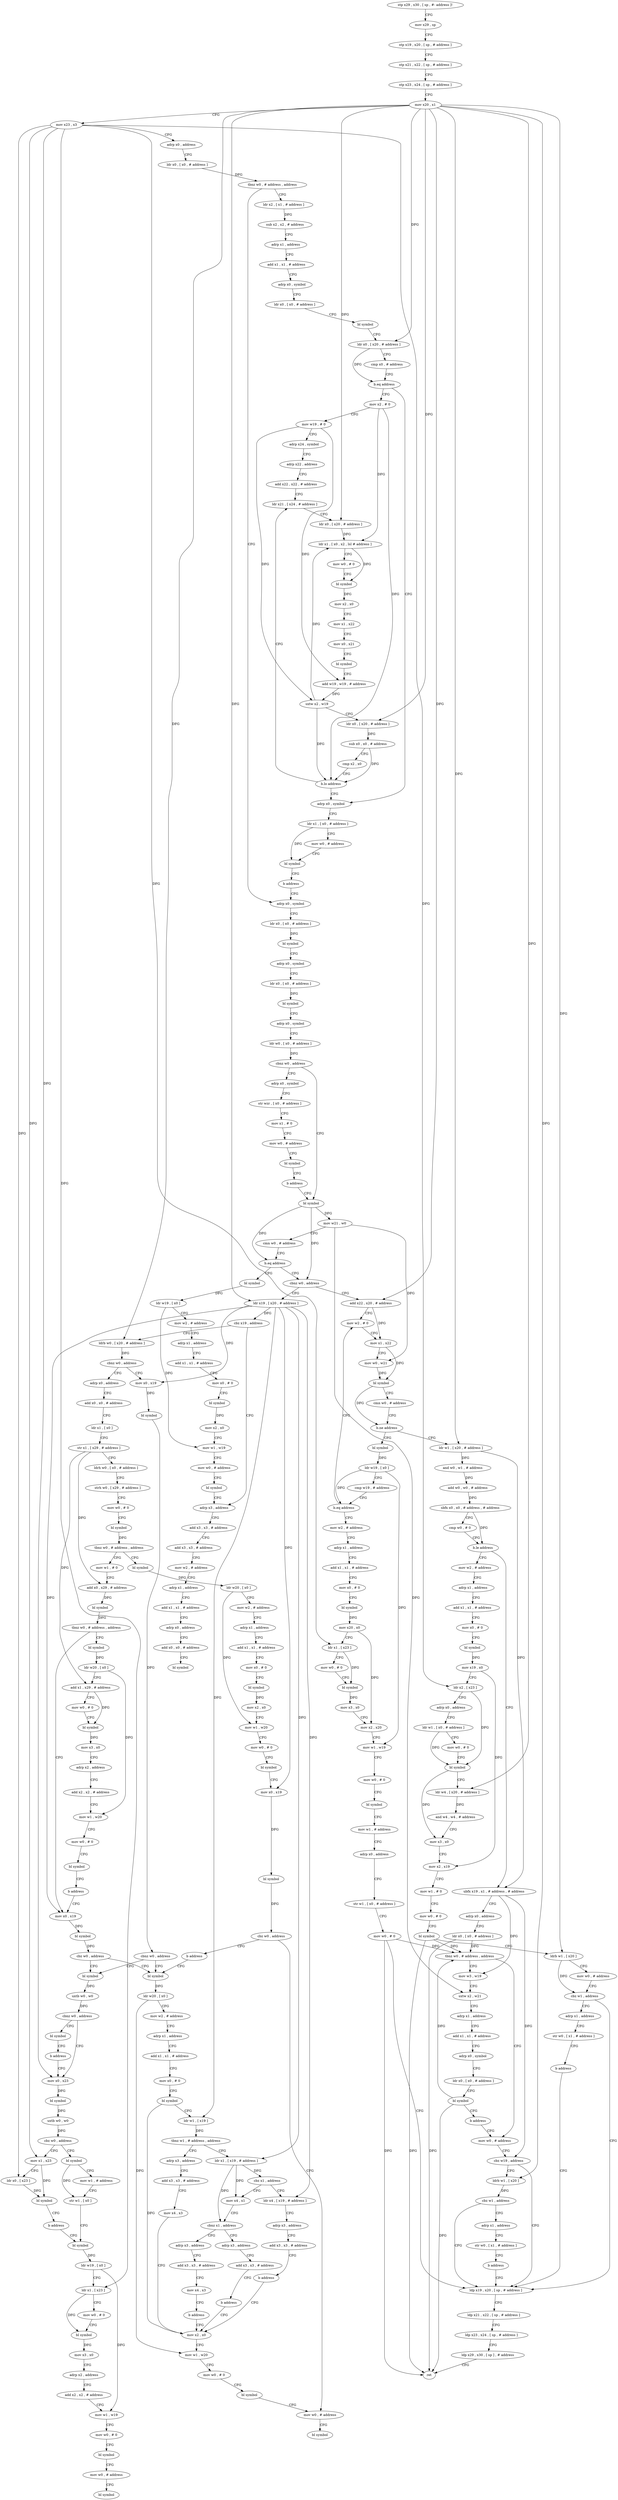 digraph "func" {
"4219976" [label = "stp x29 , x30 , [ sp , #- address ]!" ]
"4219980" [label = "mov x29 , sp" ]
"4219984" [label = "stp x19 , x20 , [ sp , # address ]" ]
"4219988" [label = "stp x21 , x22 , [ sp , # address ]" ]
"4219992" [label = "stp x23 , x24 , [ sp , # address ]" ]
"4219996" [label = "mov x20 , x1" ]
"4220000" [label = "mov x23 , x3" ]
"4220004" [label = "adrp x0 , address" ]
"4220008" [label = "ldr x0 , [ x0 , # address ]" ]
"4220012" [label = "tbnz w0 , # address , address" ]
"4220192" [label = "ldr x2 , [ x1 , # address ]" ]
"4220016" [label = "adrp x0 , symbol" ]
"4220196" [label = "sub x2 , x2 , # address" ]
"4220200" [label = "adrp x1 , address" ]
"4220204" [label = "add x1 , x1 , # address" ]
"4220208" [label = "adrp x0 , symbol" ]
"4220212" [label = "ldr x0 , [ x0 , # address ]" ]
"4220216" [label = "bl symbol" ]
"4220220" [label = "ldr x0 , [ x20 , # address ]" ]
"4220224" [label = "cmp x0 , # address" ]
"4220228" [label = "b.eq address" ]
"4220312" [label = "adrp x0 , symbol" ]
"4220232" [label = "mov x2 , # 0" ]
"4220020" [label = "ldr x0 , [ x0 , # address ]" ]
"4220024" [label = "bl symbol" ]
"4220028" [label = "adrp x0 , symbol" ]
"4220032" [label = "ldr x0 , [ x0 , # address ]" ]
"4220036" [label = "bl symbol" ]
"4220040" [label = "adrp x0 , symbol" ]
"4220044" [label = "ldr w0 , [ x0 , # address ]" ]
"4220048" [label = "cbnz w0 , address" ]
"4220332" [label = "adrp x0 , symbol" ]
"4220052" [label = "bl symbol" ]
"4220316" [label = "ldr x1 , [ x0 , # address ]" ]
"4220320" [label = "mov w0 , # address" ]
"4220324" [label = "bl symbol" ]
"4220328" [label = "b address" ]
"4220236" [label = "mov w19 , # 0" ]
"4220240" [label = "adrp x24 , symbol" ]
"4220244" [label = "adrp x22 , address" ]
"4220248" [label = "add x22 , x22 , # address" ]
"4220252" [label = "ldr x21 , [ x24 , # address ]" ]
"4220336" [label = "str wzr , [ x0 , # address ]" ]
"4220340" [label = "mov x1 , # 0" ]
"4220344" [label = "mov w0 , # address" ]
"4220348" [label = "bl symbol" ]
"4220352" [label = "b address" ]
"4220056" [label = "mov w21 , w0" ]
"4220060" [label = "cmn w0 , # address" ]
"4220064" [label = "b.eq address" ]
"4220356" [label = "bl symbol" ]
"4220068" [label = "cbnz w0 , address" ]
"4220256" [label = "ldr x0 , [ x20 , # address ]" ]
"4220260" [label = "ldr x1 , [ x0 , x2 , lsl # address ]" ]
"4220264" [label = "mov w0 , # 0" ]
"4220268" [label = "bl symbol" ]
"4220272" [label = "mov x2 , x0" ]
"4220276" [label = "mov x1 , x22" ]
"4220280" [label = "mov x0 , x21" ]
"4220284" [label = "bl symbol" ]
"4220288" [label = "add w19 , w19 , # address" ]
"4220292" [label = "sxtw x2 , w19" ]
"4220296" [label = "ldr x0 , [ x20 , # address ]" ]
"4220300" [label = "sub x0 , x0 , # address" ]
"4220304" [label = "cmp x2 , x0" ]
"4220308" [label = "b.lo address" ]
"4220360" [label = "ldr w19 , [ x0 ]" ]
"4220364" [label = "mov w2 , # address" ]
"4220368" [label = "adrp x1 , address" ]
"4220372" [label = "add x1 , x1 , # address" ]
"4220376" [label = "mov x0 , # 0" ]
"4220380" [label = "bl symbol" ]
"4220384" [label = "mov x2 , x0" ]
"4220388" [label = "mov w1 , w19" ]
"4220392" [label = "mov w0 , # address" ]
"4220396" [label = "bl symbol" ]
"4220400" [label = "adrp x3 , address" ]
"4220764" [label = "add x22 , x20 , # address" ]
"4220072" [label = "ldr x19 , [ x20 , # address ]" ]
"4220768" [label = "mov w2 , # 0" ]
"4220076" [label = "cbz x19 , address" ]
"4220080" [label = "ldrb w0 , [ x20 , # address ]" ]
"4220900" [label = "ldr w1 , [ x20 , # address ]" ]
"4220904" [label = "and w0 , w1 , # address" ]
"4220908" [label = "add w0 , w0 , # address" ]
"4220912" [label = "sbfx x0 , x0 , # address , # address" ]
"4220916" [label = "cmp w0 , # 0" ]
"4220920" [label = "b.le address" ]
"4221020" [label = "ubfx x19 , x1 , # address , # address" ]
"4220924" [label = "mov w2 , # address" ]
"4220792" [label = "bl symbol" ]
"4220796" [label = "ldr w19 , [ x0 ]" ]
"4220800" [label = "cmp w19 , # address" ]
"4220804" [label = "b.eq address" ]
"4220808" [label = "mov w2 , # address" ]
"4220404" [label = "add x3 , x3 , # address" ]
"4220408" [label = "add x3 , x3 , # address" ]
"4220412" [label = "mov w2 , # address" ]
"4220416" [label = "adrp x1 , address" ]
"4220420" [label = "add x1 , x1 , # address" ]
"4220424" [label = "adrp x0 , address" ]
"4220428" [label = "add x0 , x0 , # address" ]
"4220432" [label = "bl symbol" ]
"4220084" [label = "cbnz w0 , address" ]
"4220436" [label = "adrp x0 , address" ]
"4220088" [label = "mov x0 , x19" ]
"4221024" [label = "adrp x0 , address" ]
"4221028" [label = "ldr x0 , [ x0 , # address ]" ]
"4221032" [label = "tbnz w0 , # address , address" ]
"4221064" [label = "mov w3 , w19" ]
"4221036" [label = "mov w0 , # address" ]
"4220928" [label = "adrp x1 , address" ]
"4220932" [label = "add x1 , x1 , # address" ]
"4220936" [label = "mov x0 , # 0" ]
"4220940" [label = "bl symbol" ]
"4220944" [label = "mov x19 , x0" ]
"4220948" [label = "ldr x2 , [ x23 ]" ]
"4220952" [label = "adrp x0 , address" ]
"4220956" [label = "ldr w1 , [ x0 , # address ]" ]
"4220960" [label = "mov w0 , # 0" ]
"4220964" [label = "bl symbol" ]
"4220968" [label = "ldr w4 , [ x20 , # address ]" ]
"4220972" [label = "and w4 , w4 , # address" ]
"4220976" [label = "mov x3 , x0" ]
"4220980" [label = "mov x2 , x19" ]
"4220984" [label = "mov w1 , # 0" ]
"4220988" [label = "mov w0 , # 0" ]
"4220992" [label = "bl symbol" ]
"4220996" [label = "ldrb w1 , [ x20 ]" ]
"4221000" [label = "mov w0 , # address" ]
"4221004" [label = "cbz w1 , address" ]
"4220880" [label = "ldp x19 , x20 , [ sp , # address ]" ]
"4221008" [label = "adrp x1 , address" ]
"4220772" [label = "mov x1 , x22" ]
"4220776" [label = "mov w0 , w21" ]
"4220780" [label = "bl symbol" ]
"4220784" [label = "cmn w0 , # address" ]
"4220788" [label = "b.ne address" ]
"4220812" [label = "adrp x1 , address" ]
"4220816" [label = "add x1 , x1 , # address" ]
"4220820" [label = "mov x0 , # 0" ]
"4220824" [label = "bl symbol" ]
"4220828" [label = "mov x20 , x0" ]
"4220832" [label = "ldr x1 , [ x23 ]" ]
"4220836" [label = "mov w0 , # 0" ]
"4220840" [label = "bl symbol" ]
"4220844" [label = "mov x3 , x0" ]
"4220848" [label = "mov x2 , x20" ]
"4220852" [label = "mov w1 , w19" ]
"4220856" [label = "mov w0 , # 0" ]
"4220860" [label = "bl symbol" ]
"4220864" [label = "mov w1 , # address" ]
"4220868" [label = "adrp x0 , address" ]
"4220872" [label = "str w1 , [ x0 , # address ]" ]
"4220876" [label = "mov w0 , # 0" ]
"4220440" [label = "add x0 , x0 , # address" ]
"4220444" [label = "ldr x1 , [ x0 ]" ]
"4220448" [label = "str x1 , [ x29 , # address ]" ]
"4220452" [label = "ldrh w0 , [ x0 , # address ]" ]
"4220456" [label = "strh w0 , [ x29 , # address ]" ]
"4220460" [label = "mov w0 , # 0" ]
"4220464" [label = "bl symbol" ]
"4220468" [label = "tbnz w0 , # address , address" ]
"4220572" [label = "bl symbol" ]
"4220472" [label = "mov w1 , # 0" ]
"4220092" [label = "bl symbol" ]
"4220096" [label = "cbnz w0 , address" ]
"4220500" [label = "bl symbol" ]
"4220100" [label = "bl symbol" ]
"4221068" [label = "sxtw x2 , w21" ]
"4221072" [label = "adrp x1 , address" ]
"4221076" [label = "add x1 , x1 , # address" ]
"4221080" [label = "adrp x0 , symbol" ]
"4221084" [label = "ldr x0 , [ x0 , # address ]" ]
"4221088" [label = "bl symbol" ]
"4221092" [label = "b address" ]
"4221040" [label = "cbz w19 , address" ]
"4221044" [label = "ldrb w1 , [ x20 ]" ]
"4220884" [label = "ldp x21 , x22 , [ sp , # address ]" ]
"4220888" [label = "ldp x23 , x24 , [ sp , # address ]" ]
"4220892" [label = "ldp x29 , x30 , [ sp ] , # address" ]
"4220896" [label = "ret" ]
"4221012" [label = "str w0 , [ x1 , # address ]" ]
"4221016" [label = "b address" ]
"4220576" [label = "ldr w20 , [ x0 ]" ]
"4220580" [label = "mov w2 , # address" ]
"4220584" [label = "adrp x1 , address" ]
"4220588" [label = "add x1 , x1 , # address" ]
"4220592" [label = "mov x0 , # 0" ]
"4220596" [label = "bl symbol" ]
"4220600" [label = "mov x2 , x0" ]
"4220604" [label = "mov w1 , w20" ]
"4220608" [label = "mov w0 , # 0" ]
"4220612" [label = "bl symbol" ]
"4220616" [label = "mov x0 , x19" ]
"4220620" [label = "bl symbol" ]
"4220624" [label = "cbz w0 , address" ]
"4220564" [label = "mov w0 , # address" ]
"4220628" [label = "b address" ]
"4220476" [label = "add x0 , x29 , # address" ]
"4220480" [label = "bl symbol" ]
"4220484" [label = "tbnz w0 , # address , address" ]
"4220632" [label = "bl symbol" ]
"4220488" [label = "mov x0 , x19" ]
"4220504" [label = "ldr w20 , [ x0 ]" ]
"4220508" [label = "mov w2 , # address" ]
"4220512" [label = "adrp x1 , address" ]
"4220516" [label = "add x1 , x1 , # address" ]
"4220520" [label = "mov x0 , # 0" ]
"4220524" [label = "bl symbol" ]
"4220528" [label = "ldr w1 , [ x19 ]" ]
"4220532" [label = "tbnz w1 , # address , address" ]
"4220680" [label = "ldr x1 , [ x19 , # address ]" ]
"4220536" [label = "adrp x3 , address" ]
"4220104" [label = "uxtb w0 , w0" ]
"4220108" [label = "cbnz w0 , address" ]
"4220740" [label = "bl symbol" ]
"4220112" [label = "mov x0 , x23" ]
"4221048" [label = "cbz w1 , address" ]
"4221052" [label = "adrp x1 , address" ]
"4220568" [label = "bl symbol" ]
"4220636" [label = "ldr w20 , [ x0 ]" ]
"4220640" [label = "add x1 , x29 , # address" ]
"4220644" [label = "mov w0 , # 0" ]
"4220648" [label = "bl symbol" ]
"4220652" [label = "mov x3 , x0" ]
"4220656" [label = "adrp x2 , address" ]
"4220660" [label = "add x2 , x2 , # address" ]
"4220664" [label = "mov w1 , w20" ]
"4220668" [label = "mov w0 , # 0" ]
"4220672" [label = "bl symbol" ]
"4220676" [label = "b address" ]
"4220492" [label = "bl symbol" ]
"4220496" [label = "cbz w0 , address" ]
"4220684" [label = "cbz x1 , address" ]
"4220704" [label = "mov x4 , x1" ]
"4220688" [label = "ldr x4 , [ x19 , # address ]" ]
"4220540" [label = "add x3 , x3 , # address" ]
"4220544" [label = "mov x4 , x3" ]
"4220548" [label = "mov x2 , x0" ]
"4220744" [label = "b address" ]
"4220116" [label = "bl symbol" ]
"4220120" [label = "uxtb w0 , w0" ]
"4220124" [label = "cbz w0 , address" ]
"4220748" [label = "mov x1 , x23" ]
"4220128" [label = "bl symbol" ]
"4221056" [label = "str w0 , [ x1 , # address ]" ]
"4221060" [label = "b address" ]
"4220708" [label = "cbnz x1 , address" ]
"4220728" [label = "adrp x3 , address" ]
"4220712" [label = "adrp x3 , address" ]
"4220692" [label = "adrp x3 , address" ]
"4220696" [label = "add x3 , x3 , # address" ]
"4220700" [label = "b address" ]
"4220752" [label = "ldr x0 , [ x23 ]" ]
"4220756" [label = "bl symbol" ]
"4220760" [label = "b address" ]
"4220140" [label = "bl symbol" ]
"4220132" [label = "mov w1 , # address" ]
"4220136" [label = "str w1 , [ x0 ]" ]
"4220732" [label = "add x3 , x3 , # address" ]
"4220736" [label = "b address" ]
"4220716" [label = "add x3 , x3 , # address" ]
"4220720" [label = "mov x4 , x3" ]
"4220724" [label = "b address" ]
"4220552" [label = "mov w1 , w20" ]
"4220556" [label = "mov w0 , # 0" ]
"4220560" [label = "bl symbol" ]
"4220144" [label = "ldr w19 , [ x0 ]" ]
"4220148" [label = "ldr x1 , [ x23 ]" ]
"4220152" [label = "mov w0 , # 0" ]
"4220156" [label = "bl symbol" ]
"4220160" [label = "mov x3 , x0" ]
"4220164" [label = "adrp x2 , address" ]
"4220168" [label = "add x2 , x2 , # address" ]
"4220172" [label = "mov w1 , w19" ]
"4220176" [label = "mov w0 , # 0" ]
"4220180" [label = "bl symbol" ]
"4220184" [label = "mov w0 , # address" ]
"4220188" [label = "bl symbol" ]
"4219976" -> "4219980" [ label = "CFG" ]
"4219980" -> "4219984" [ label = "CFG" ]
"4219984" -> "4219988" [ label = "CFG" ]
"4219988" -> "4219992" [ label = "CFG" ]
"4219992" -> "4219996" [ label = "CFG" ]
"4219996" -> "4220000" [ label = "CFG" ]
"4219996" -> "4220220" [ label = "DFG" ]
"4219996" -> "4220256" [ label = "DFG" ]
"4219996" -> "4220296" [ label = "DFG" ]
"4219996" -> "4220764" [ label = "DFG" ]
"4219996" -> "4220072" [ label = "DFG" ]
"4219996" -> "4220080" [ label = "DFG" ]
"4219996" -> "4220900" [ label = "DFG" ]
"4219996" -> "4220968" [ label = "DFG" ]
"4219996" -> "4220996" [ label = "DFG" ]
"4219996" -> "4221044" [ label = "DFG" ]
"4220000" -> "4220004" [ label = "CFG" ]
"4220000" -> "4220948" [ label = "DFG" ]
"4220000" -> "4220832" [ label = "DFG" ]
"4220000" -> "4220112" [ label = "DFG" ]
"4220000" -> "4220748" [ label = "DFG" ]
"4220000" -> "4220752" [ label = "DFG" ]
"4220000" -> "4220148" [ label = "DFG" ]
"4220004" -> "4220008" [ label = "CFG" ]
"4220008" -> "4220012" [ label = "DFG" ]
"4220012" -> "4220192" [ label = "CFG" ]
"4220012" -> "4220016" [ label = "CFG" ]
"4220192" -> "4220196" [ label = "DFG" ]
"4220016" -> "4220020" [ label = "CFG" ]
"4220196" -> "4220200" [ label = "CFG" ]
"4220200" -> "4220204" [ label = "CFG" ]
"4220204" -> "4220208" [ label = "CFG" ]
"4220208" -> "4220212" [ label = "CFG" ]
"4220212" -> "4220216" [ label = "CFG" ]
"4220216" -> "4220220" [ label = "CFG" ]
"4220220" -> "4220224" [ label = "CFG" ]
"4220220" -> "4220228" [ label = "DFG" ]
"4220224" -> "4220228" [ label = "CFG" ]
"4220228" -> "4220312" [ label = "CFG" ]
"4220228" -> "4220232" [ label = "CFG" ]
"4220312" -> "4220316" [ label = "CFG" ]
"4220232" -> "4220236" [ label = "CFG" ]
"4220232" -> "4220260" [ label = "DFG" ]
"4220232" -> "4220308" [ label = "DFG" ]
"4220020" -> "4220024" [ label = "DFG" ]
"4220024" -> "4220028" [ label = "CFG" ]
"4220028" -> "4220032" [ label = "CFG" ]
"4220032" -> "4220036" [ label = "DFG" ]
"4220036" -> "4220040" [ label = "CFG" ]
"4220040" -> "4220044" [ label = "CFG" ]
"4220044" -> "4220048" [ label = "DFG" ]
"4220048" -> "4220332" [ label = "CFG" ]
"4220048" -> "4220052" [ label = "CFG" ]
"4220332" -> "4220336" [ label = "CFG" ]
"4220052" -> "4220056" [ label = "DFG" ]
"4220052" -> "4220064" [ label = "DFG" ]
"4220052" -> "4220068" [ label = "DFG" ]
"4220316" -> "4220320" [ label = "CFG" ]
"4220316" -> "4220324" [ label = "DFG" ]
"4220320" -> "4220324" [ label = "CFG" ]
"4220324" -> "4220328" [ label = "CFG" ]
"4220328" -> "4220016" [ label = "CFG" ]
"4220236" -> "4220240" [ label = "CFG" ]
"4220236" -> "4220288" [ label = "DFG" ]
"4220236" -> "4220292" [ label = "DFG" ]
"4220240" -> "4220244" [ label = "CFG" ]
"4220244" -> "4220248" [ label = "CFG" ]
"4220248" -> "4220252" [ label = "CFG" ]
"4220252" -> "4220256" [ label = "CFG" ]
"4220336" -> "4220340" [ label = "CFG" ]
"4220340" -> "4220344" [ label = "CFG" ]
"4220344" -> "4220348" [ label = "CFG" ]
"4220348" -> "4220352" [ label = "CFG" ]
"4220352" -> "4220052" [ label = "CFG" ]
"4220056" -> "4220060" [ label = "CFG" ]
"4220056" -> "4220776" [ label = "DFG" ]
"4220056" -> "4221068" [ label = "DFG" ]
"4220060" -> "4220064" [ label = "CFG" ]
"4220064" -> "4220356" [ label = "CFG" ]
"4220064" -> "4220068" [ label = "CFG" ]
"4220356" -> "4220360" [ label = "DFG" ]
"4220068" -> "4220764" [ label = "CFG" ]
"4220068" -> "4220072" [ label = "CFG" ]
"4220256" -> "4220260" [ label = "DFG" ]
"4220260" -> "4220264" [ label = "CFG" ]
"4220260" -> "4220268" [ label = "DFG" ]
"4220264" -> "4220268" [ label = "CFG" ]
"4220268" -> "4220272" [ label = "DFG" ]
"4220272" -> "4220276" [ label = "CFG" ]
"4220276" -> "4220280" [ label = "CFG" ]
"4220280" -> "4220284" [ label = "CFG" ]
"4220284" -> "4220288" [ label = "CFG" ]
"4220288" -> "4220292" [ label = "DFG" ]
"4220292" -> "4220296" [ label = "CFG" ]
"4220292" -> "4220260" [ label = "DFG" ]
"4220292" -> "4220308" [ label = "DFG" ]
"4220296" -> "4220300" [ label = "DFG" ]
"4220300" -> "4220304" [ label = "CFG" ]
"4220300" -> "4220308" [ label = "DFG" ]
"4220304" -> "4220308" [ label = "CFG" ]
"4220308" -> "4220252" [ label = "CFG" ]
"4220308" -> "4220312" [ label = "CFG" ]
"4220360" -> "4220364" [ label = "CFG" ]
"4220360" -> "4220388" [ label = "DFG" ]
"4220364" -> "4220368" [ label = "CFG" ]
"4220368" -> "4220372" [ label = "CFG" ]
"4220372" -> "4220376" [ label = "CFG" ]
"4220376" -> "4220380" [ label = "CFG" ]
"4220380" -> "4220384" [ label = "DFG" ]
"4220384" -> "4220388" [ label = "CFG" ]
"4220388" -> "4220392" [ label = "CFG" ]
"4220392" -> "4220396" [ label = "CFG" ]
"4220396" -> "4220400" [ label = "CFG" ]
"4220400" -> "4220404" [ label = "CFG" ]
"4220764" -> "4220768" [ label = "CFG" ]
"4220764" -> "4220772" [ label = "DFG" ]
"4220072" -> "4220076" [ label = "DFG" ]
"4220072" -> "4220088" [ label = "DFG" ]
"4220072" -> "4220616" [ label = "DFG" ]
"4220072" -> "4220528" [ label = "DFG" ]
"4220072" -> "4220488" [ label = "DFG" ]
"4220072" -> "4220680" [ label = "DFG" ]
"4220072" -> "4220688" [ label = "DFG" ]
"4220768" -> "4220772" [ label = "CFG" ]
"4220076" -> "4220400" [ label = "CFG" ]
"4220076" -> "4220080" [ label = "CFG" ]
"4220080" -> "4220084" [ label = "DFG" ]
"4220900" -> "4220904" [ label = "DFG" ]
"4220900" -> "4221020" [ label = "DFG" ]
"4220904" -> "4220908" [ label = "DFG" ]
"4220908" -> "4220912" [ label = "DFG" ]
"4220912" -> "4220916" [ label = "CFG" ]
"4220912" -> "4220920" [ label = "DFG" ]
"4220916" -> "4220920" [ label = "CFG" ]
"4220920" -> "4221020" [ label = "CFG" ]
"4220920" -> "4220924" [ label = "CFG" ]
"4221020" -> "4221024" [ label = "CFG" ]
"4221020" -> "4221064" [ label = "DFG" ]
"4221020" -> "4221040" [ label = "DFG" ]
"4220924" -> "4220928" [ label = "CFG" ]
"4220792" -> "4220796" [ label = "DFG" ]
"4220796" -> "4220800" [ label = "CFG" ]
"4220796" -> "4220804" [ label = "DFG" ]
"4220796" -> "4220852" [ label = "DFG" ]
"4220800" -> "4220804" [ label = "CFG" ]
"4220804" -> "4220768" [ label = "CFG" ]
"4220804" -> "4220808" [ label = "CFG" ]
"4220808" -> "4220812" [ label = "CFG" ]
"4220404" -> "4220408" [ label = "CFG" ]
"4220408" -> "4220412" [ label = "CFG" ]
"4220412" -> "4220416" [ label = "CFG" ]
"4220416" -> "4220420" [ label = "CFG" ]
"4220420" -> "4220424" [ label = "CFG" ]
"4220424" -> "4220428" [ label = "CFG" ]
"4220428" -> "4220432" [ label = "CFG" ]
"4220084" -> "4220436" [ label = "CFG" ]
"4220084" -> "4220088" [ label = "CFG" ]
"4220436" -> "4220440" [ label = "CFG" ]
"4220088" -> "4220092" [ label = "DFG" ]
"4221024" -> "4221028" [ label = "CFG" ]
"4221028" -> "4221032" [ label = "DFG" ]
"4221028" -> "4220896" [ label = "DFG" ]
"4221032" -> "4221064" [ label = "CFG" ]
"4221032" -> "4221036" [ label = "CFG" ]
"4221064" -> "4221068" [ label = "CFG" ]
"4221036" -> "4221040" [ label = "CFG" ]
"4220928" -> "4220932" [ label = "CFG" ]
"4220932" -> "4220936" [ label = "CFG" ]
"4220936" -> "4220940" [ label = "CFG" ]
"4220940" -> "4220944" [ label = "DFG" ]
"4220944" -> "4220948" [ label = "CFG" ]
"4220944" -> "4220980" [ label = "DFG" ]
"4220948" -> "4220952" [ label = "CFG" ]
"4220948" -> "4220964" [ label = "DFG" ]
"4220952" -> "4220956" [ label = "CFG" ]
"4220956" -> "4220960" [ label = "CFG" ]
"4220956" -> "4220964" [ label = "DFG" ]
"4220960" -> "4220964" [ label = "CFG" ]
"4220964" -> "4220968" [ label = "CFG" ]
"4220964" -> "4220976" [ label = "DFG" ]
"4220968" -> "4220972" [ label = "DFG" ]
"4220972" -> "4220976" [ label = "CFG" ]
"4220976" -> "4220980" [ label = "CFG" ]
"4220980" -> "4220984" [ label = "CFG" ]
"4220984" -> "4220988" [ label = "CFG" ]
"4220988" -> "4220992" [ label = "CFG" ]
"4220992" -> "4220996" [ label = "CFG" ]
"4220992" -> "4221032" [ label = "DFG" ]
"4220992" -> "4220896" [ label = "DFG" ]
"4220996" -> "4221000" [ label = "CFG" ]
"4220996" -> "4221004" [ label = "DFG" ]
"4221000" -> "4221004" [ label = "CFG" ]
"4221004" -> "4220880" [ label = "CFG" ]
"4221004" -> "4221008" [ label = "CFG" ]
"4220880" -> "4220884" [ label = "CFG" ]
"4221008" -> "4221012" [ label = "CFG" ]
"4220772" -> "4220776" [ label = "CFG" ]
"4220772" -> "4220780" [ label = "DFG" ]
"4220776" -> "4220780" [ label = "DFG" ]
"4220780" -> "4220784" [ label = "CFG" ]
"4220780" -> "4220788" [ label = "DFG" ]
"4220784" -> "4220788" [ label = "CFG" ]
"4220788" -> "4220900" [ label = "CFG" ]
"4220788" -> "4220792" [ label = "CFG" ]
"4220812" -> "4220816" [ label = "CFG" ]
"4220816" -> "4220820" [ label = "CFG" ]
"4220820" -> "4220824" [ label = "CFG" ]
"4220824" -> "4220828" [ label = "DFG" ]
"4220828" -> "4220832" [ label = "CFG" ]
"4220828" -> "4220848" [ label = "DFG" ]
"4220832" -> "4220836" [ label = "CFG" ]
"4220832" -> "4220840" [ label = "DFG" ]
"4220836" -> "4220840" [ label = "CFG" ]
"4220840" -> "4220844" [ label = "DFG" ]
"4220844" -> "4220848" [ label = "CFG" ]
"4220848" -> "4220852" [ label = "CFG" ]
"4220852" -> "4220856" [ label = "CFG" ]
"4220856" -> "4220860" [ label = "CFG" ]
"4220860" -> "4220864" [ label = "CFG" ]
"4220864" -> "4220868" [ label = "CFG" ]
"4220868" -> "4220872" [ label = "CFG" ]
"4220872" -> "4220876" [ label = "CFG" ]
"4220876" -> "4220880" [ label = "CFG" ]
"4220876" -> "4221032" [ label = "DFG" ]
"4220876" -> "4220896" [ label = "DFG" ]
"4220440" -> "4220444" [ label = "CFG" ]
"4220444" -> "4220448" [ label = "CFG" ]
"4220448" -> "4220452" [ label = "CFG" ]
"4220448" -> "4220476" [ label = "DFG" ]
"4220448" -> "4220640" [ label = "DFG" ]
"4220452" -> "4220456" [ label = "CFG" ]
"4220456" -> "4220460" [ label = "CFG" ]
"4220460" -> "4220464" [ label = "CFG" ]
"4220464" -> "4220468" [ label = "DFG" ]
"4220468" -> "4220572" [ label = "CFG" ]
"4220468" -> "4220472" [ label = "CFG" ]
"4220572" -> "4220576" [ label = "DFG" ]
"4220472" -> "4220476" [ label = "CFG" ]
"4220092" -> "4220096" [ label = "DFG" ]
"4220096" -> "4220500" [ label = "CFG" ]
"4220096" -> "4220100" [ label = "CFG" ]
"4220500" -> "4220504" [ label = "DFG" ]
"4220100" -> "4220104" [ label = "DFG" ]
"4221068" -> "4221072" [ label = "CFG" ]
"4221072" -> "4221076" [ label = "CFG" ]
"4221076" -> "4221080" [ label = "CFG" ]
"4221080" -> "4221084" [ label = "CFG" ]
"4221084" -> "4221088" [ label = "CFG" ]
"4221088" -> "4221092" [ label = "CFG" ]
"4221088" -> "4221032" [ label = "DFG" ]
"4221088" -> "4220896" [ label = "DFG" ]
"4221092" -> "4221036" [ label = "CFG" ]
"4221040" -> "4220880" [ label = "CFG" ]
"4221040" -> "4221044" [ label = "CFG" ]
"4221044" -> "4221048" [ label = "DFG" ]
"4220884" -> "4220888" [ label = "CFG" ]
"4220888" -> "4220892" [ label = "CFG" ]
"4220892" -> "4220896" [ label = "CFG" ]
"4221012" -> "4221016" [ label = "CFG" ]
"4221016" -> "4220880" [ label = "CFG" ]
"4220576" -> "4220580" [ label = "CFG" ]
"4220576" -> "4220604" [ label = "DFG" ]
"4220580" -> "4220584" [ label = "CFG" ]
"4220584" -> "4220588" [ label = "CFG" ]
"4220588" -> "4220592" [ label = "CFG" ]
"4220592" -> "4220596" [ label = "CFG" ]
"4220596" -> "4220600" [ label = "DFG" ]
"4220600" -> "4220604" [ label = "CFG" ]
"4220604" -> "4220608" [ label = "CFG" ]
"4220608" -> "4220612" [ label = "CFG" ]
"4220612" -> "4220616" [ label = "CFG" ]
"4220616" -> "4220620" [ label = "DFG" ]
"4220620" -> "4220624" [ label = "DFG" ]
"4220624" -> "4220564" [ label = "CFG" ]
"4220624" -> "4220628" [ label = "CFG" ]
"4220564" -> "4220568" [ label = "CFG" ]
"4220628" -> "4220500" [ label = "CFG" ]
"4220476" -> "4220480" [ label = "DFG" ]
"4220480" -> "4220484" [ label = "DFG" ]
"4220484" -> "4220632" [ label = "CFG" ]
"4220484" -> "4220488" [ label = "CFG" ]
"4220632" -> "4220636" [ label = "DFG" ]
"4220488" -> "4220492" [ label = "DFG" ]
"4220504" -> "4220508" [ label = "CFG" ]
"4220504" -> "4220552" [ label = "DFG" ]
"4220508" -> "4220512" [ label = "CFG" ]
"4220512" -> "4220516" [ label = "CFG" ]
"4220516" -> "4220520" [ label = "CFG" ]
"4220520" -> "4220524" [ label = "CFG" ]
"4220524" -> "4220528" [ label = "CFG" ]
"4220524" -> "4220548" [ label = "DFG" ]
"4220528" -> "4220532" [ label = "DFG" ]
"4220532" -> "4220680" [ label = "CFG" ]
"4220532" -> "4220536" [ label = "CFG" ]
"4220680" -> "4220684" [ label = "DFG" ]
"4220680" -> "4220704" [ label = "DFG" ]
"4220680" -> "4220708" [ label = "DFG" ]
"4220536" -> "4220540" [ label = "CFG" ]
"4220104" -> "4220108" [ label = "DFG" ]
"4220108" -> "4220740" [ label = "CFG" ]
"4220108" -> "4220112" [ label = "CFG" ]
"4220740" -> "4220744" [ label = "CFG" ]
"4220112" -> "4220116" [ label = "DFG" ]
"4221048" -> "4220880" [ label = "CFG" ]
"4221048" -> "4221052" [ label = "CFG" ]
"4221052" -> "4221056" [ label = "CFG" ]
"4220636" -> "4220640" [ label = "CFG" ]
"4220636" -> "4220664" [ label = "DFG" ]
"4220640" -> "4220644" [ label = "CFG" ]
"4220640" -> "4220648" [ label = "DFG" ]
"4220644" -> "4220648" [ label = "CFG" ]
"4220648" -> "4220652" [ label = "DFG" ]
"4220652" -> "4220656" [ label = "CFG" ]
"4220656" -> "4220660" [ label = "CFG" ]
"4220660" -> "4220664" [ label = "CFG" ]
"4220664" -> "4220668" [ label = "CFG" ]
"4220668" -> "4220672" [ label = "CFG" ]
"4220672" -> "4220676" [ label = "CFG" ]
"4220676" -> "4220488" [ label = "CFG" ]
"4220492" -> "4220496" [ label = "DFG" ]
"4220496" -> "4220100" [ label = "CFG" ]
"4220496" -> "4220500" [ label = "CFG" ]
"4220684" -> "4220704" [ label = "CFG" ]
"4220684" -> "4220688" [ label = "CFG" ]
"4220704" -> "4220708" [ label = "CFG" ]
"4220688" -> "4220692" [ label = "CFG" ]
"4220540" -> "4220544" [ label = "CFG" ]
"4220544" -> "4220548" [ label = "CFG" ]
"4220548" -> "4220552" [ label = "CFG" ]
"4220744" -> "4220112" [ label = "CFG" ]
"4220116" -> "4220120" [ label = "DFG" ]
"4220120" -> "4220124" [ label = "DFG" ]
"4220124" -> "4220748" [ label = "CFG" ]
"4220124" -> "4220128" [ label = "CFG" ]
"4220748" -> "4220752" [ label = "CFG" ]
"4220748" -> "4220756" [ label = "DFG" ]
"4220128" -> "4220132" [ label = "CFG" ]
"4220128" -> "4220136" [ label = "DFG" ]
"4221056" -> "4221060" [ label = "CFG" ]
"4221060" -> "4220880" [ label = "CFG" ]
"4220708" -> "4220728" [ label = "CFG" ]
"4220708" -> "4220712" [ label = "CFG" ]
"4220728" -> "4220732" [ label = "CFG" ]
"4220712" -> "4220716" [ label = "CFG" ]
"4220692" -> "4220696" [ label = "CFG" ]
"4220696" -> "4220700" [ label = "CFG" ]
"4220700" -> "4220548" [ label = "CFG" ]
"4220752" -> "4220756" [ label = "DFG" ]
"4220756" -> "4220760" [ label = "CFG" ]
"4220760" -> "4220140" [ label = "CFG" ]
"4220140" -> "4220144" [ label = "DFG" ]
"4220132" -> "4220136" [ label = "CFG" ]
"4220136" -> "4220140" [ label = "CFG" ]
"4220732" -> "4220736" [ label = "CFG" ]
"4220736" -> "4220548" [ label = "CFG" ]
"4220716" -> "4220720" [ label = "CFG" ]
"4220720" -> "4220724" [ label = "CFG" ]
"4220724" -> "4220548" [ label = "CFG" ]
"4220552" -> "4220556" [ label = "CFG" ]
"4220556" -> "4220560" [ label = "CFG" ]
"4220560" -> "4220564" [ label = "CFG" ]
"4220144" -> "4220148" [ label = "CFG" ]
"4220144" -> "4220172" [ label = "DFG" ]
"4220148" -> "4220152" [ label = "CFG" ]
"4220148" -> "4220156" [ label = "DFG" ]
"4220152" -> "4220156" [ label = "CFG" ]
"4220156" -> "4220160" [ label = "DFG" ]
"4220160" -> "4220164" [ label = "CFG" ]
"4220164" -> "4220168" [ label = "CFG" ]
"4220168" -> "4220172" [ label = "CFG" ]
"4220172" -> "4220176" [ label = "CFG" ]
"4220176" -> "4220180" [ label = "CFG" ]
"4220180" -> "4220184" [ label = "CFG" ]
"4220184" -> "4220188" [ label = "CFG" ]
}
